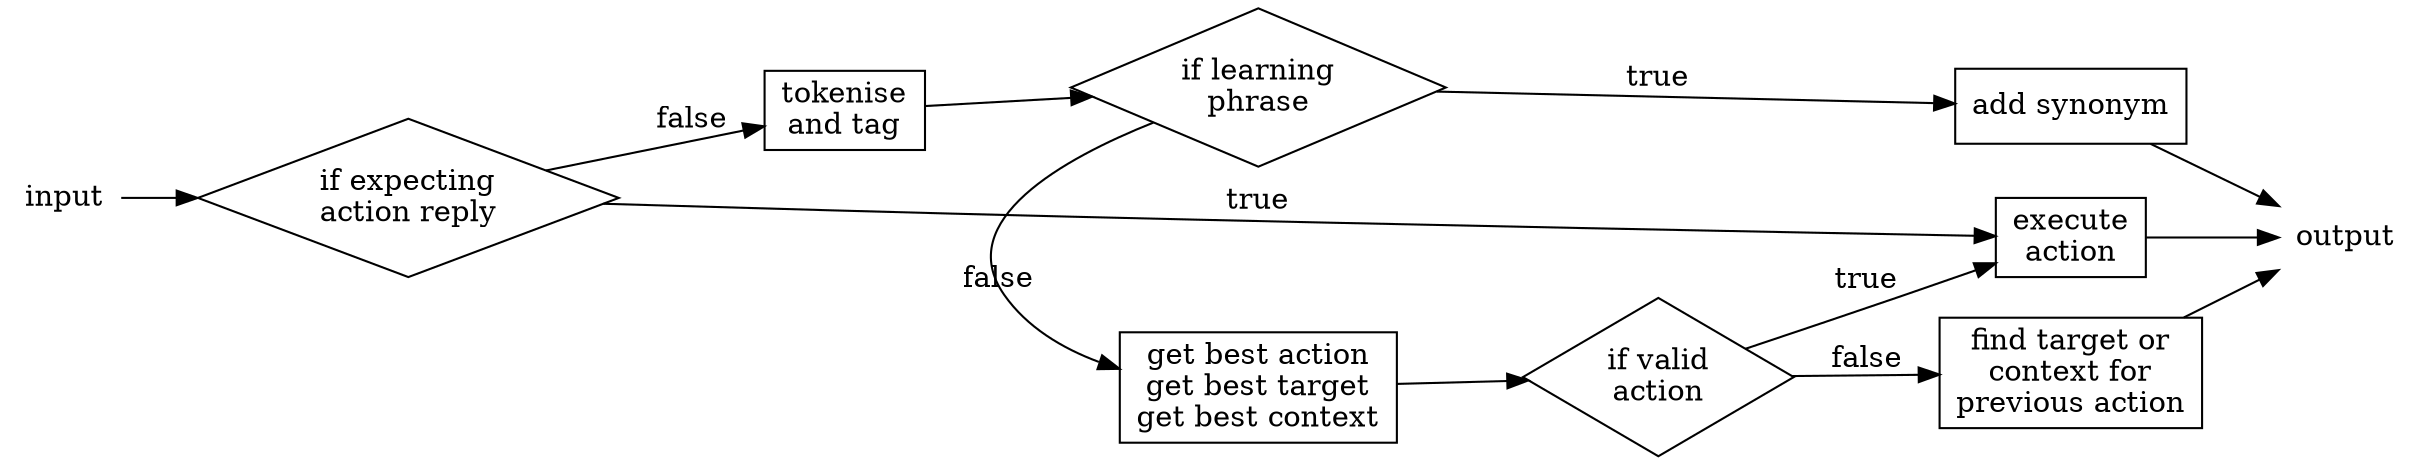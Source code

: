 digraph g{
  rankdir=LR;
  node [shape=rectangle]
  "input" [shape=plaintext]
  "output" [shape=plaintext]
  reply [label="if expecting\naction reply", shape=diamond]
  best [label="get best action\nget best target\nget best context"]
  learning [label="if learning\nphrase", shape=diamond]
  valid [label="if valid\naction", shape=diamond]
  previous [label="find target or\ncontext for\nprevious action"]
  execute [label="execute\naction"]
  {rank=same; learning; best}
  {rank=same; "add synonym"; execute; previous}
  "input" -> reply
  reply -> "tokenise\nand tag" [label="false"]
  "tokenise\nand tag" -> learning
  learning -> best [label="false"]
  best -> valid
  valid -> execute [label="true"]
  execute -> "output"
  learning -> "add synonym" [label="true"]
  "add synonym" -> "output"
  valid -> previous [label="false"]
  previous -> output
  reply -> execute [label="true"]
}
